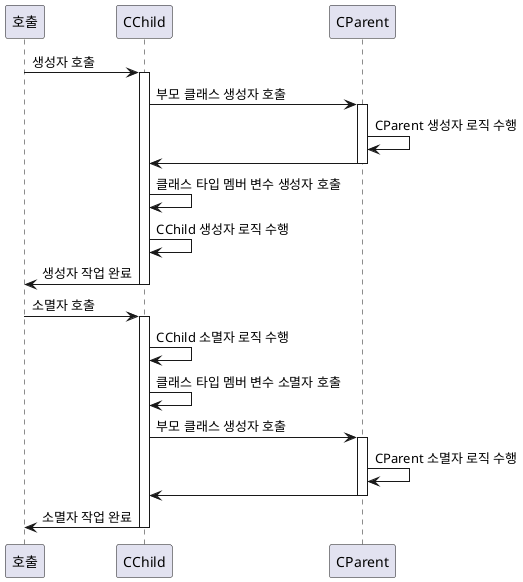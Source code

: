 @startuml
호출 -> CChild : 생성자 호출
activate CChild
CChild -> CParent: 부모 클래스 생성자 호출
activate CParent
CParent -> CParent : CParent 생성자 로직 수행
CChild <- CParent
deactivate CParent
CChild -> CChild : 클래스 타입 멤버 변수 생성자 호출 
CChild -> CChild : CChild 생성자 로직 수행
호출 <- CChild : 생성자 작업 완료
deactivate CChild


호출 -> CChild : 소멸자 호출
activate CChild
CChild -> CChild : CChild 소멸자 로직 수행
CChild -> CChild : 클래스 타입 멤버 변수 소멸자 호출 
CChild -> CParent : 부모 클래스 생성자 호출
activate CParent
CParent -> CParent : CParent 소멸자 로직 수행
CChild <- CParent
deactivate CParent
호출 <- CChild : 소멸자 작업 완료
deactivate CChild

@enduml
